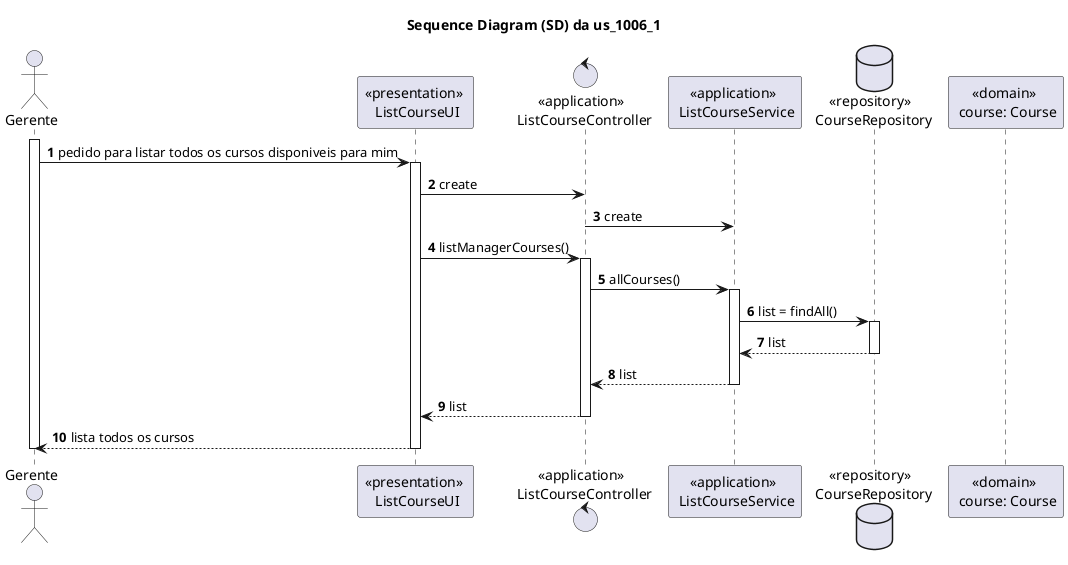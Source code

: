 @startuml
title Sequence Diagram (SD) da us_1006_1

autonumber

actor "Gerente" as USER
participant "<<presentation>> \n ListCourseUI" as UI
control "<<application>> \n ListCourseController" as CTRL
participant "<<application>> \n ListCourseService" as SERV
database "<<repository>> \n CourseRepository" as REPO
participant "<<domain>> \n course: Course" as CRS

activate USER

    USER -> UI : pedido para listar todos os cursos disponiveis para mim
    activate UI

    UI -> CTRL : create

    CTRL -> SERV : create

    UI -> CTRL : listManagerCourses()
    activate CTRL

    CTRL -> SERV : allCourses()
    activate SERV

    SERV -> REPO : list = findAll()
    activate REPO

    REPO --> SERV : list
    deactivate REPO

    SERV --> CTRL : list
    deactivate SERV

    CTRL --> UI : list
    deactivate CTRL

    UI --> USER : lista todos os cursos
    deactivate UI

deactivate USER

@enduml
